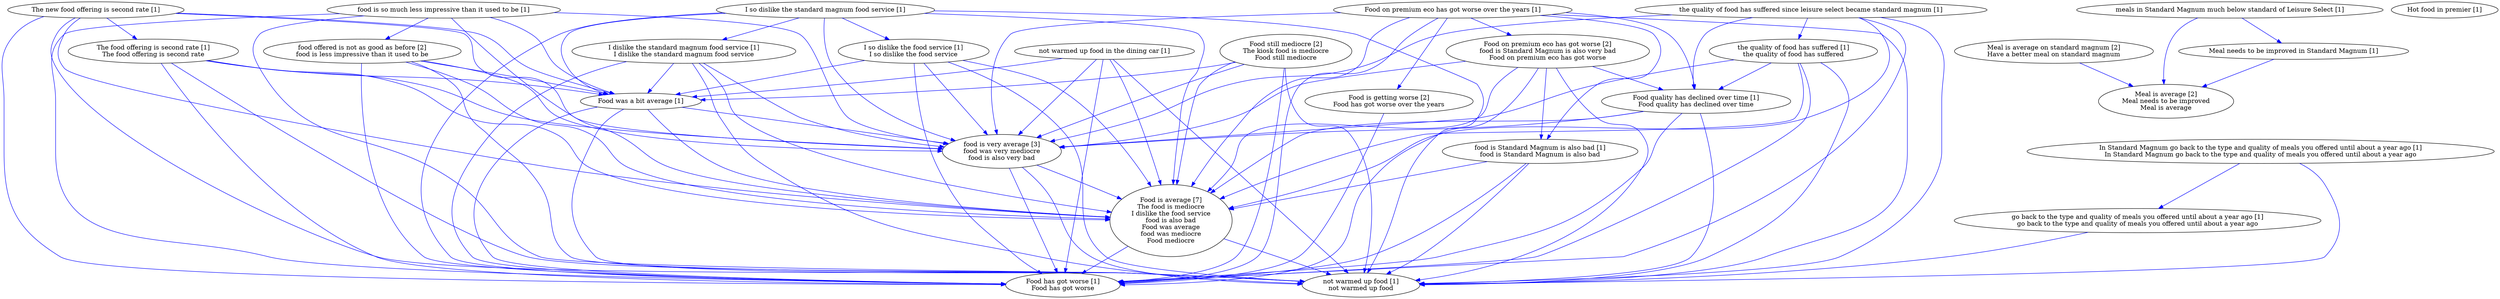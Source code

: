 digraph collapsedGraph {
"Food is average [7]\nThe food is mediocre\nI dislike the food service\nfood is also bad\nFood was average\nfood was mediocre\nFood mediocre""food is very average [3]\nfood was very mediocre\nfood is also very bad""Food still mediocre [2]\nThe kiosk food is mediocre\nFood still mediocre""Food is getting worse [2]\nFood has got worse over the years""Food on premium eco has got worse [2]\nfood is Standard Magnum is also very bad\nFood on premium eco has got worse""Meal is average on standard magnum [2]\nHave a better meal on standard magnum""food offered is not as good as before [2]\nfood is less impressive than it used to be""Meal is average [2]\nMeal needs to be improved\nMeal is average""Food quality has declined over time [1]\nFood quality has declined over time""Food on premium eco has got worse over the years [1]""Food has got worse [1]\nFood has got worse""Food was a bit average [1]""Hot food in premier [1]""I so dislike the standard magnum food service [1]""I dislike the standard magnum food service [1]\nI dislike the standard magnum food service""I so dislike the food service [1]\nI so dislike the food service""In Standard Magnum go back to the type and quality of meals you offered until about a year ago [1]\nIn Standard Magnum go back to the type and quality of meals you offered until about a year ago""go back to the type and quality of meals you offered until about a year ago [1]\ngo back to the type and quality of meals you offered until about a year ago""Meal needs to be improved in Standard Magnum [1]""The new food offering is second rate [1]""The food offering is second rate [1]\nThe food offering is second rate""food is Standard Magnum is also bad [1]\nfood is Standard Magnum is also bad""food is so much less impressive than it used to be [1]""meals in Standard Magnum much below standard of Leisure Select [1]""not warmed up food in the dining car [1]""not warmed up food [1]\nnot warmed up food""the quality of food has suffered since leisure select became standard magnum [1]""the quality of food has suffered [1]\nthe quality of food has suffered""Food on premium eco has got worse [2]\nfood is Standard Magnum is also very bad\nFood on premium eco has got worse" -> "Food is average [7]\nThe food is mediocre\nI dislike the food service\nfood is also bad\nFood was average\nfood was mediocre\nFood mediocre" [color=blue]
"food is Standard Magnum is also bad [1]\nfood is Standard Magnum is also bad" -> "not warmed up food [1]\nnot warmed up food" [color=blue]
"I so dislike the standard magnum food service [1]" -> "not warmed up food [1]\nnot warmed up food" [color=blue]
"Food quality has declined over time [1]\nFood quality has declined over time" -> "food is very average [3]\nfood was very mediocre\nfood is also very bad" [color=blue]
"Food on premium eco has got worse [2]\nfood is Standard Magnum is also very bad\nFood on premium eco has got worse" -> "Food has got worse [1]\nFood has got worse" [color=blue]
"food is very average [3]\nfood was very mediocre\nfood is also very bad" -> "not warmed up food [1]\nnot warmed up food" [color=blue]
"Food on premium eco has got worse [2]\nfood is Standard Magnum is also very bad\nFood on premium eco has got worse" -> "not warmed up food [1]\nnot warmed up food" [color=blue]
"the quality of food has suffered since leisure select became standard magnum [1]" -> "Food is average [7]\nThe food is mediocre\nI dislike the food service\nfood is also bad\nFood was average\nfood was mediocre\nFood mediocre" [color=blue]
"food is very average [3]\nfood was very mediocre\nfood is also very bad" -> "Food is average [7]\nThe food is mediocre\nI dislike the food service\nfood is also bad\nFood was average\nfood was mediocre\nFood mediocre" [color=blue]
"The food offering is second rate [1]\nThe food offering is second rate" -> "Food is average [7]\nThe food is mediocre\nI dislike the food service\nfood is also bad\nFood was average\nfood was mediocre\nFood mediocre" [color=blue]
"Food still mediocre [2]\nThe kiosk food is mediocre\nFood still mediocre" -> "not warmed up food [1]\nnot warmed up food" [color=blue]
"Food is average [7]\nThe food is mediocre\nI dislike the food service\nfood is also bad\nFood was average\nfood was mediocre\nFood mediocre" -> "not warmed up food [1]\nnot warmed up food" [color=blue]
"I so dislike the standard magnum food service [1]" -> "Food was a bit average [1]" [color=blue]
"Food still mediocre [2]\nThe kiosk food is mediocre\nFood still mediocre" -> "food is very average [3]\nfood was very mediocre\nfood is also very bad" [color=blue]
"I so dislike the standard magnum food service [1]" -> "food is very average [3]\nfood was very mediocre\nfood is also very bad" [color=blue]
"food is so much less impressive than it used to be [1]" -> "Food was a bit average [1]" [color=blue]
"food is so much less impressive than it used to be [1]" -> "not warmed up food [1]\nnot warmed up food" [color=blue]
"food is so much less impressive than it used to be [1]" -> "food is very average [3]\nfood was very mediocre\nfood is also very bad" [color=blue]
"food is so much less impressive than it used to be [1]" -> "food offered is not as good as before [2]\nfood is less impressive than it used to be" [color=blue]
"the quality of food has suffered since leisure select became standard magnum [1]" -> "Food quality has declined over time [1]\nFood quality has declined over time" [color=blue]
"not warmed up food in the dining car [1]" -> "food is very average [3]\nfood was very mediocre\nfood is also very bad" [color=blue]
"not warmed up food in the dining car [1]" -> "Food was a bit average [1]" [color=blue]
"Meal needs to be improved in Standard Magnum [1]" -> "Meal is average [2]\nMeal needs to be improved\nMeal is average" [color=blue]
"the quality of food has suffered [1]\nthe quality of food has suffered" -> "not warmed up food [1]\nnot warmed up food" [color=blue]
"the quality of food has suffered [1]\nthe quality of food has suffered" -> "food is very average [3]\nfood was very mediocre\nfood is also very bad" [color=blue]
"Food was a bit average [1]" -> "not warmed up food [1]\nnot warmed up food" [color=blue]
"Food on premium eco has got worse over the years [1]" -> "Food is average [7]\nThe food is mediocre\nI dislike the food service\nfood is also bad\nFood was average\nfood was mediocre\nFood mediocre" [color=blue]
"The new food offering is second rate [1]" -> "Food is average [7]\nThe food is mediocre\nI dislike the food service\nfood is also bad\nFood was average\nfood was mediocre\nFood mediocre" [color=blue]
"Food was a bit average [1]" -> "food is very average [3]\nfood was very mediocre\nfood is also very bad" [color=blue]
"I so dislike the standard magnum food service [1]" -> "Food is average [7]\nThe food is mediocre\nI dislike the food service\nfood is also bad\nFood was average\nfood was mediocre\nFood mediocre" [color=blue]
"The food offering is second rate [1]\nThe food offering is second rate" -> "food is very average [3]\nfood was very mediocre\nfood is also very bad" [color=blue]
"The food offering is second rate [1]\nThe food offering is second rate" -> "Food was a bit average [1]" [color=blue]
"The food offering is second rate [1]\nThe food offering is second rate" -> "not warmed up food [1]\nnot warmed up food" [color=blue]
"Food still mediocre [2]\nThe kiosk food is mediocre\nFood still mediocre" -> "Food was a bit average [1]" [color=blue]
"I so dislike the food service [1]\nI so dislike the food service" -> "Food was a bit average [1]" [color=blue]
"I so dislike the food service [1]\nI so dislike the food service" -> "not warmed up food [1]\nnot warmed up food" [color=blue]
"I so dislike the food service [1]\nI so dislike the food service" -> "food is very average [3]\nfood was very mediocre\nfood is also very bad" [color=blue]
"meals in Standard Magnum much below standard of Leisure Select [1]" -> "Meal needs to be improved in Standard Magnum [1]" [color=blue]
"Food quality has declined over time [1]\nFood quality has declined over time" -> "not warmed up food [1]\nnot warmed up food" [color=blue]
"food is Standard Magnum is also bad [1]\nfood is Standard Magnum is also bad" -> "Food is average [7]\nThe food is mediocre\nI dislike the food service\nfood is also bad\nFood was average\nfood was mediocre\nFood mediocre" [color=blue]
"food is Standard Magnum is also bad [1]\nfood is Standard Magnum is also bad" -> "Food has got worse [1]\nFood has got worse" [color=blue]
"go back to the type and quality of meals you offered until about a year ago [1]\ngo back to the type and quality of meals you offered until about a year ago" -> "not warmed up food [1]\nnot warmed up food" [color=blue]
"I dislike the standard magnum food service [1]\nI dislike the standard magnum food service" -> "not warmed up food [1]\nnot warmed up food" [color=blue]
"I dislike the standard magnum food service [1]\nI dislike the standard magnum food service" -> "Food was a bit average [1]" [color=blue]
"The new food offering is second rate [1]" -> "Food was a bit average [1]" [color=blue]
"The new food offering is second rate [1]" -> "food is very average [3]\nfood was very mediocre\nfood is also very bad" [color=blue]
"Food on premium eco has got worse [2]\nfood is Standard Magnum is also very bad\nFood on premium eco has got worse" -> "food is very average [3]\nfood was very mediocre\nfood is also very bad" [color=blue]
"The new food offering is second rate [1]" -> "not warmed up food [1]\nnot warmed up food" [color=blue]
"food is so much less impressive than it used to be [1]" -> "Food is average [7]\nThe food is mediocre\nI dislike the food service\nfood is also bad\nFood was average\nfood was mediocre\nFood mediocre" [color=blue]
"I dislike the standard magnum food service [1]\nI dislike the standard magnum food service" -> "Food is average [7]\nThe food is mediocre\nI dislike the food service\nfood is also bad\nFood was average\nfood was mediocre\nFood mediocre" [color=blue]
"meals in Standard Magnum much below standard of Leisure Select [1]" -> "Meal is average [2]\nMeal needs to be improved\nMeal is average" [color=blue]
"the quality of food has suffered [1]\nthe quality of food has suffered" -> "Food is average [7]\nThe food is mediocre\nI dislike the food service\nfood is also bad\nFood was average\nfood was mediocre\nFood mediocre" [color=blue]
"Food quality has declined over time [1]\nFood quality has declined over time" -> "Food is average [7]\nThe food is mediocre\nI dislike the food service\nfood is also bad\nFood was average\nfood was mediocre\nFood mediocre" [color=blue]
"Food was a bit average [1]" -> "Food is average [7]\nThe food is mediocre\nI dislike the food service\nfood is also bad\nFood was average\nfood was mediocre\nFood mediocre" [color=blue]
"Food on premium eco has got worse over the years [1]" -> "food is very average [3]\nfood was very mediocre\nfood is also very bad" [color=blue]
"Food on premium eco has got worse over the years [1]" -> "not warmed up food [1]\nnot warmed up food" [color=blue]
"Food on premium eco has got worse [2]\nfood is Standard Magnum is also very bad\nFood on premium eco has got worse" -> "Food quality has declined over time [1]\nFood quality has declined over time" [color=blue]
"food offered is not as good as before [2]\nfood is less impressive than it used to be" -> "Food is average [7]\nThe food is mediocre\nI dislike the food service\nfood is also bad\nFood was average\nfood was mediocre\nFood mediocre" [color=blue]
"I dislike the standard magnum food service [1]\nI dislike the standard magnum food service" -> "food is very average [3]\nfood was very mediocre\nfood is also very bad" [color=blue]
"Food on premium eco has got worse over the years [1]" -> "Food on premium eco has got worse [2]\nfood is Standard Magnum is also very bad\nFood on premium eco has got worse" [color=blue]
"Food on premium eco has got worse over the years [1]" -> "Food quality has declined over time [1]\nFood quality has declined over time" [color=blue]
"the quality of food has suffered since leisure select became standard magnum [1]" -> "not warmed up food [1]\nnot warmed up food" [color=blue]
"the quality of food has suffered [1]\nthe quality of food has suffered" -> "Food quality has declined over time [1]\nFood quality has declined over time" [color=blue]
"Meal is average on standard magnum [2]\nHave a better meal on standard magnum" -> "Meal is average [2]\nMeal needs to be improved\nMeal is average" [color=blue]
"Food is getting worse [2]\nFood has got worse over the years" -> "Food has got worse [1]\nFood has got worse" [color=blue]
"food offered is not as good as before [2]\nfood is less impressive than it used to be" -> "not warmed up food [1]\nnot warmed up food" [color=blue]
"food offered is not as good as before [2]\nfood is less impressive than it used to be" -> "food is very average [3]\nfood was very mediocre\nfood is also very bad" [color=blue]
"food offered is not as good as before [2]\nfood is less impressive than it used to be" -> "Food was a bit average [1]" [color=blue]
"not warmed up food in the dining car [1]" -> "Food is average [7]\nThe food is mediocre\nI dislike the food service\nfood is also bad\nFood was average\nfood was mediocre\nFood mediocre" [color=blue]
"the quality of food has suffered since leisure select became standard magnum [1]" -> "food is very average [3]\nfood was very mediocre\nfood is also very bad" [color=blue]
"In Standard Magnum go back to the type and quality of meals you offered until about a year ago [1]\nIn Standard Magnum go back to the type and quality of meals you offered until about a year ago" -> "not warmed up food [1]\nnot warmed up food" [color=blue]
"Food still mediocre [2]\nThe kiosk food is mediocre\nFood still mediocre" -> "Food is average [7]\nThe food is mediocre\nI dislike the food service\nfood is also bad\nFood was average\nfood was mediocre\nFood mediocre" [color=blue]
"I so dislike the food service [1]\nI so dislike the food service" -> "Food is average [7]\nThe food is mediocre\nI dislike the food service\nfood is also bad\nFood was average\nfood was mediocre\nFood mediocre" [color=blue]
"Food on premium eco has got worse over the years [1]" -> "Food has got worse [1]\nFood has got worse" [color=blue]
"I so dislike the standard magnum food service [1]" -> "I dislike the standard magnum food service [1]\nI dislike the standard magnum food service" [color=blue]
"I so dislike the standard magnum food service [1]" -> "I so dislike the food service [1]\nI so dislike the food service" [color=blue]
"In Standard Magnum go back to the type and quality of meals you offered until about a year ago [1]\nIn Standard Magnum go back to the type and quality of meals you offered until about a year ago" -> "go back to the type and quality of meals you offered until about a year ago [1]\ngo back to the type and quality of meals you offered until about a year ago" [color=blue]
"The new food offering is second rate [1]" -> "The food offering is second rate [1]\nThe food offering is second rate" [color=blue]
"not warmed up food in the dining car [1]" -> "not warmed up food [1]\nnot warmed up food" [color=blue]
"the quality of food has suffered since leisure select became standard magnum [1]" -> "the quality of food has suffered [1]\nthe quality of food has suffered" [color=blue]
"Food still mediocre [2]\nThe kiosk food is mediocre\nFood still mediocre" -> "Food has got worse [1]\nFood has got worse" [color=blue]
"Food is average [7]\nThe food is mediocre\nI dislike the food service\nfood is also bad\nFood was average\nfood was mediocre\nFood mediocre" -> "Food has got worse [1]\nFood has got worse" [color=blue]
"Food quality has declined over time [1]\nFood quality has declined over time" -> "Food has got worse [1]\nFood has got worse" [color=blue]
"Food on premium eco has got worse over the years [1]" -> "Food is getting worse [2]\nFood has got worse over the years" [color=blue]
"Food on premium eco has got worse over the years [1]" -> "food is Standard Magnum is also bad [1]\nfood is Standard Magnum is also bad" [color=blue]
"Food on premium eco has got worse [2]\nfood is Standard Magnum is also very bad\nFood on premium eco has got worse" -> "food is Standard Magnum is also bad [1]\nfood is Standard Magnum is also bad" [color=blue]
"Food was a bit average [1]" -> "Food has got worse [1]\nFood has got worse" [color=blue]
"I so dislike the standard magnum food service [1]" -> "Food has got worse [1]\nFood has got worse" [color=blue]
"I dislike the standard magnum food service [1]\nI dislike the standard magnum food service" -> "Food has got worse [1]\nFood has got worse" [color=blue]
"I so dislike the food service [1]\nI so dislike the food service" -> "Food has got worse [1]\nFood has got worse" [color=blue]
"The new food offering is second rate [1]" -> "Food has got worse [1]\nFood has got worse" [color=blue]
"The food offering is second rate [1]\nThe food offering is second rate" -> "Food has got worse [1]\nFood has got worse" [color=blue]
"food is so much less impressive than it used to be [1]" -> "Food has got worse [1]\nFood has got worse" [color=blue]
"food offered is not as good as before [2]\nfood is less impressive than it used to be" -> "Food has got worse [1]\nFood has got worse" [color=blue]
"food is very average [3]\nfood was very mediocre\nfood is also very bad" -> "Food has got worse [1]\nFood has got worse" [color=blue]
"not warmed up food in the dining car [1]" -> "Food has got worse [1]\nFood has got worse" [color=blue]
"the quality of food has suffered since leisure select became standard magnum [1]" -> "Food has got worse [1]\nFood has got worse" [color=blue]
"the quality of food has suffered [1]\nthe quality of food has suffered" -> "Food has got worse [1]\nFood has got worse" [color=blue]
}